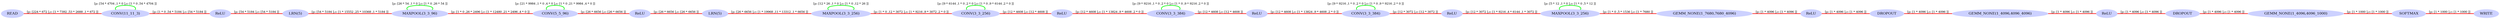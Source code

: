 digraph bvlc_alexnet {

  ratio = auto;
  rankdir = LR;
  ranksep = 0.3;
  nodesep = 0.2;
  center = true;

  node [ fontsize=12, height=0.4, width=0.4, style=filled, color="0.650 0.200 1.000" ]
  edge [ fontsize=10, arrowhead=none, style=bold]

  "data_0" [ label="READ"];
  "node_Conv0" [ label="CONV(11_11_3)"];
  "node_Relu1" [ label="ReLU"];
  "node_LRN2" [ label="LRN(5)"];
  "node_MaxPool3" [ label="MAXPOOL(3_3_96)"];
  "node_Conv4" [ label="CONV(5_5_96)"];
  "node_Relu5" [ label="ReLU"];
  "node_LRN6" [ label="LRN(5)"];
  "node_MaxPool7" [ label="MAXPOOL(3_3_256)"];
  "node_Conv8" [ label="CONV(3_3_256)"];
  "node_Relu9" [ label="ReLU"];
  "node_Conv10" [ label="CONV(3_3_384)"];
  "node_Relu11" [ label="ReLU"];
  "node_Conv12" [ label="CONV(3_3_384)"];
  "node_Relu13" [ label="ReLU"];
  "node_MaxPool14" [ label="MAXPOOL(3_3_256)"];
  "node_Gemm15" [ label="GEMM_NONE(1_7680,7680_4096)"];
  "node_Relu16" [ label="ReLU"];
  "node_Dropout17" [ label="DROPOUT"];
  "node_Gemm18" [ label="GEMM_NONE(1_4096,4096_4096)"];
  "node_Relu19" [ label="ReLU"];
  "node_Dropout20" [ label="DROPOUT"];
  "node_Gemm21" [ label="GEMM_NONE(1_4096,4096_1000)"];
  "node_Softmax22" [ label="SOFTMAX"];
  "prob_1" [ label="WRITE"];

  "data_0" -> "node_Conv0" [ label="[p: [224 * 672 ],c: [1 * 7392 ,53 * 2688 ,1 * 672 ]]", color=red ];
  "node_Conv0" -> "node_Conv0" [ label="[p: [54 * 4704 ,1 * 0 ],c: [1 * 0 ,54 * 4704 ]]", color=green ];
  "node_Conv0" -> "node_Relu1" [ label="[p: [1 * 0 ,54 * 5184 ],c: [54 * 5184 ]]", color=red ];
  "node_Relu1" -> "node_LRN2" [ label="[p: [54 * 5184 ],c: [54 * 5184 ]]", color=red ];
  "node_LRN2" -> "node_MaxPool3" [ label="[p: [54 * 5184 ],c: [1 * 15552 ,25 * 10368 ,1 * 5184 ]]", color=red ];
  "node_MaxPool3" -> "node_MaxPool3" [ label="[p: [26 * 54 ,1 * 0 ],c: [1 * 0 ,26 * 54 ]]", color=green ];
  "node_MaxPool3" -> "node_Conv4" [ label="[p: [1 * 0 ,26 * 2496 ],c: [1 * 12480 ,21 * 2496 ,4 * 0 ]]", color=red ];
  "node_Conv4" -> "node_Conv4" [ label="[p: [21 * 9984 ,1 * 0 ,4 * 0 ],c: [1 * 0 ,21 * 9984 ,4 * 0 ]]", color=green ];
  "node_Conv4" -> "node_Relu5" [ label="[p: [26 * 6656 ],c: [26 * 6656 ]]", color=red ];
  "node_Relu5" -> "node_LRN6" [ label="[p: [26 * 6656 ],c: [26 * 6656 ]]", color=red ];
  "node_LRN6" -> "node_MaxPool7" [ label="[p: [26 * 6656 ],c: [1 * 19968 ,11 * 13312 ,1 * 6656 ]]", color=red ];
  "node_MaxPool7" -> "node_MaxPool7" [ label="[p: [12 * 26 ,1 * 0 ],c: [1 * 0 ,12 * 26 ]]", color=green ];
  "node_MaxPool7" -> "node_Conv8" [ label="[p: [1 * 0 ,12 * 3072 ],c: [1 * 9216 ,9 * 3072 ,2 * 0 ]]", color=red ];
  "node_Conv8" -> "node_Conv8" [ label="[p: [9 * 6144 ,1 * 0 ,2 * 0 ],c: [1 * 0 ,9 * 6144 ,2 * 0 ]]", color=green ];
  "node_Conv8" -> "node_Relu9" [ label="[p: [12 * 4608 ],c: [12 * 4608 ]]", color=red ];
  "node_Relu9" -> "node_Conv10" [ label="[p: [12 * 4608 ],c: [1 * 13824 ,9 * 4608 ,2 * 0 ]]", color=red ];
  "node_Conv10" -> "node_Conv10" [ label="[p: [9 * 9216 ,1 * 0 ,2 * 0 ],c: [1 * 0 ,9 * 9216 ,2 * 0 ]]", color=green ];
  "node_Conv10" -> "node_Relu11" [ label="[p: [12 * 4608 ],c: [12 * 4608 ]]", color=red ];
  "node_Relu11" -> "node_Conv12" [ label="[p: [12 * 4608 ],c: [1 * 13824 ,9 * 4608 ,2 * 0 ]]", color=red ];
  "node_Conv12" -> "node_Conv12" [ label="[p: [9 * 9216 ,1 * 0 ,2 * 0 ],c: [1 * 0 ,9 * 9216 ,2 * 0 ]]", color=green ];
  "node_Conv12" -> "node_Relu13" [ label="[p: [12 * 3072 ],c: [12 * 3072 ]]", color=red ];
  "node_Relu13" -> "node_MaxPool14" [ label="[p: [12 * 3072 ],c: [1 * 9216 ,4 * 6144 ,1 * 3072 ]]", color=red ];
  "node_MaxPool14" -> "node_MaxPool14" [ label="[p: [5 * 12 ,1 * 0 ],c: [1 * 0 ,5 * 12 ]]", color=green ];
  "node_MaxPool14" -> "node_Gemm15" [ label="[p: [1 * 0 ,5 * 1536 ],c: [1 * 7680 ]]", color=red ];
  "node_Gemm15" -> "node_Relu16" [ label="[p: [1 * 4096 ],c: [1 * 4096 ]]", color=red ];
  "node_Relu16" -> "node_Dropout17" [ label="[p: [1 * 4096 ],c: [1 * 4096 ]]", color=red ];
  "node_Dropout17" -> "node_Gemm18" [ label="[p: [1 * 4096 ],c: [1 * 4096 ]]", color=red ];
  "node_Gemm18" -> "node_Relu19" [ label="[p: [1 * 4096 ],c: [1 * 4096 ]]", color=red ];
  "node_Relu19" -> "node_Dropout20" [ label="[p: [1 * 4096 ],c: [1 * 4096 ]]", color=red ];
  "node_Dropout20" -> "node_Gemm21" [ label="[p: [1 * 4096 ],c: [1 * 4096 ]]", color=red ];
  "node_Gemm21" -> "node_Softmax22" [ label="[p: [1 * 1000 ],c: [1 * 1000 ]]", color=red ];
  "node_Softmax22" -> "prob_1" [ label="[p: [1 * 1000 ],c: [1 * 1000 ]]", color=red ];

}
